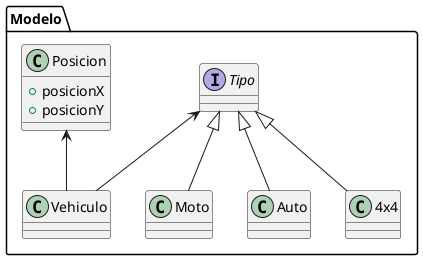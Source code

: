 @startuml
'https://plantuml.com/class-diagram

package Modelo {

    class Vehiculo
    interface Tipo

    Tipo <-- Vehiculo

    class Moto
    class Auto
    class 4x4

    Tipo <|-- Moto
    Tipo <|-- Auto
    Tipo <|-- 4x4

    class Posicion {
    + posicionX
    + posicionY
    }
    Posicion <-- Vehiculo

}

@enduml